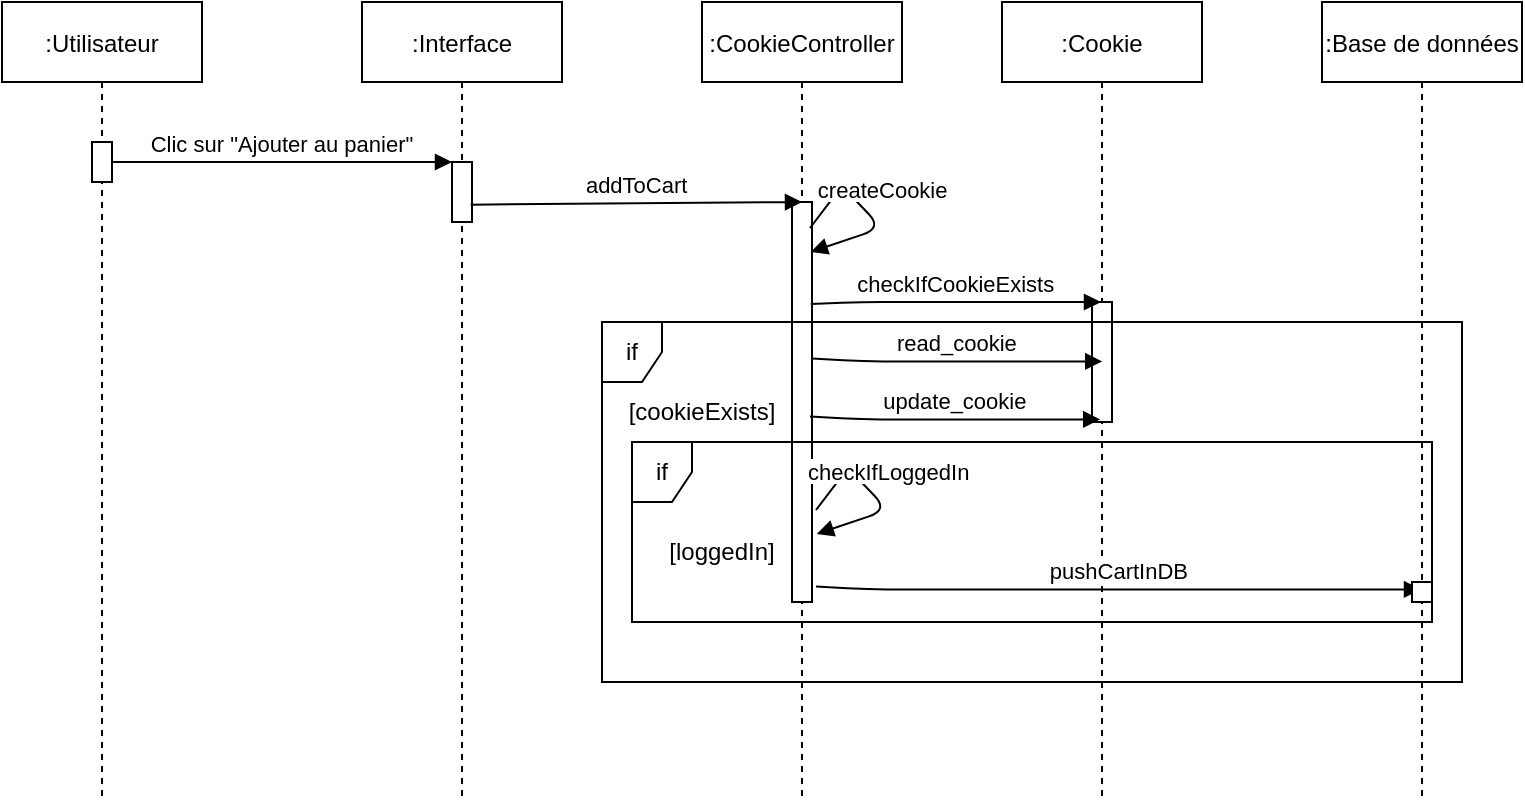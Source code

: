 <mxfile version="16.4.7" type="device"><diagram id="kgpKYQtTHZ0yAKxKKP6v" name="Page-1"><mxGraphModel dx="865" dy="483" grid="1" gridSize="10" guides="1" tooltips="1" connect="1" arrows="1" fold="1" page="1" pageScale="1" pageWidth="850" pageHeight="1100" math="0" shadow="0"><root><mxCell id="0"/><mxCell id="1" parent="0"/><mxCell id="3nuBFxr9cyL0pnOWT2aG-1" value=":Utilisateur" style="shape=umlLifeline;perimeter=lifelinePerimeter;container=1;collapsible=0;recursiveResize=0;rounded=0;shadow=0;strokeWidth=1;" parent="1" vertex="1"><mxGeometry x="120" y="80" width="100" height="400" as="geometry"/></mxCell><mxCell id="3nuBFxr9cyL0pnOWT2aG-2" value="" style="points=[];perimeter=orthogonalPerimeter;rounded=0;shadow=0;strokeWidth=1;" parent="3nuBFxr9cyL0pnOWT2aG-1" vertex="1"><mxGeometry x="45" y="70" width="10" height="20" as="geometry"/></mxCell><mxCell id="3nuBFxr9cyL0pnOWT2aG-5" value=":Interface" style="shape=umlLifeline;perimeter=lifelinePerimeter;container=1;collapsible=0;recursiveResize=0;rounded=0;shadow=0;strokeWidth=1;" parent="1" vertex="1"><mxGeometry x="300" y="80" width="100" height="400" as="geometry"/></mxCell><mxCell id="3nuBFxr9cyL0pnOWT2aG-6" value="" style="points=[];perimeter=orthogonalPerimeter;rounded=0;shadow=0;strokeWidth=1;" parent="3nuBFxr9cyL0pnOWT2aG-5" vertex="1"><mxGeometry x="45" y="80" width="10" height="30" as="geometry"/></mxCell><mxCell id="3nuBFxr9cyL0pnOWT2aG-8" value="Clic sur &quot;Ajouter au panier&quot;" style="verticalAlign=bottom;endArrow=block;entryX=0;entryY=0;shadow=0;strokeWidth=1;" parent="1" source="3nuBFxr9cyL0pnOWT2aG-2" target="3nuBFxr9cyL0pnOWT2aG-6" edge="1"><mxGeometry relative="1" as="geometry"><mxPoint x="275" y="160" as="sourcePoint"/></mxGeometry></mxCell><mxCell id="0N28vAdVibhGiLIW7a8l-1" value=":CookieController" style="shape=umlLifeline;perimeter=lifelinePerimeter;container=1;collapsible=0;recursiveResize=0;rounded=0;shadow=0;strokeWidth=1;" vertex="1" parent="1"><mxGeometry x="470" y="80" width="100" height="400" as="geometry"/></mxCell><mxCell id="0N28vAdVibhGiLIW7a8l-2" value="" style="points=[];perimeter=orthogonalPerimeter;rounded=0;shadow=0;strokeWidth=1;" vertex="1" parent="0N28vAdVibhGiLIW7a8l-1"><mxGeometry x="45" y="100" width="10" height="200" as="geometry"/></mxCell><mxCell id="0N28vAdVibhGiLIW7a8l-3" value=":Base de données" style="shape=umlLifeline;perimeter=lifelinePerimeter;container=1;collapsible=0;recursiveResize=0;rounded=0;shadow=0;strokeWidth=1;" vertex="1" parent="1"><mxGeometry x="780" y="80" width="100" height="400" as="geometry"/></mxCell><mxCell id="0N28vAdVibhGiLIW7a8l-6" value=":Cookie" style="shape=umlLifeline;perimeter=lifelinePerimeter;container=1;collapsible=0;recursiveResize=0;rounded=0;shadow=0;strokeWidth=1;" vertex="1" parent="1"><mxGeometry x="620" y="80" width="100" height="400" as="geometry"/></mxCell><mxCell id="0N28vAdVibhGiLIW7a8l-7" value="" style="points=[];perimeter=orthogonalPerimeter;rounded=0;shadow=0;strokeWidth=1;" vertex="1" parent="0N28vAdVibhGiLIW7a8l-6"><mxGeometry x="45" y="150" width="10" height="60" as="geometry"/></mxCell><mxCell id="0N28vAdVibhGiLIW7a8l-14" value="read_cookie" style="verticalAlign=bottom;endArrow=block;shadow=0;strokeWidth=1;exitX=0.94;exitY=0.347;exitDx=0;exitDy=0;exitPerimeter=0;" edge="1" parent="0N28vAdVibhGiLIW7a8l-6"><mxGeometry relative="1" as="geometry"><mxPoint x="-95.0" y="178.29" as="sourcePoint"/><mxPoint x="50.1" y="179.71" as="targetPoint"/><Array as="points"><mxPoint x="-69.4" y="179.71"/></Array></mxGeometry></mxCell><mxCell id="0N28vAdVibhGiLIW7a8l-8" value="addToCart" style="verticalAlign=bottom;endArrow=block;shadow=0;strokeWidth=1;exitX=0.933;exitY=0.711;exitDx=0;exitDy=0;exitPerimeter=0;" edge="1" parent="1" source="3nuBFxr9cyL0pnOWT2aG-6"><mxGeometry relative="1" as="geometry"><mxPoint x="370" y="180" as="sourcePoint"/><mxPoint x="520" y="180" as="targetPoint"/></mxGeometry></mxCell><mxCell id="0N28vAdVibhGiLIW7a8l-10" value="checkIfCookieExists" style="verticalAlign=bottom;endArrow=block;shadow=0;strokeWidth=1;exitX=0.94;exitY=0.255;exitDx=0;exitDy=0;exitPerimeter=0;" edge="1" parent="1" source="0N28vAdVibhGiLIW7a8l-2" target="0N28vAdVibhGiLIW7a8l-6"><mxGeometry relative="1" as="geometry"><mxPoint x="364" y="188.24" as="sourcePoint"/><mxPoint x="534" y="189.9" as="targetPoint"/><Array as="points"><mxPoint x="550" y="230"/></Array></mxGeometry></mxCell><mxCell id="0N28vAdVibhGiLIW7a8l-11" value="createCookie" style="verticalAlign=bottom;endArrow=block;shadow=0;strokeWidth=1;entryX=0.94;entryY=0.164;entryDx=0;entryDy=0;entryPerimeter=0;" edge="1" parent="1"><mxGeometry x="0.021" y="8" relative="1" as="geometry"><mxPoint x="524" y="193" as="sourcePoint"/><mxPoint x="524.4" y="204.96" as="targetPoint"/><Array as="points"><mxPoint x="540" y="172"/><mxPoint x="560" y="193"/></Array><mxPoint y="1" as="offset"/></mxGeometry></mxCell><mxCell id="0N28vAdVibhGiLIW7a8l-15" value="if" style="shape=umlFrame;whiteSpace=wrap;html=1;width=30;height=30;" vertex="1" parent="1"><mxGeometry x="420" y="240" width="430" height="180" as="geometry"/></mxCell><mxCell id="0N28vAdVibhGiLIW7a8l-16" value="update_cookie" style="verticalAlign=bottom;endArrow=block;shadow=0;strokeWidth=1;exitX=0.94;exitY=0.347;exitDx=0;exitDy=0;exitPerimeter=0;" edge="1" parent="1"><mxGeometry relative="1" as="geometry"><mxPoint x="524" y="287.29" as="sourcePoint"/><mxPoint x="669.1" y="288.71" as="targetPoint"/><Array as="points"><mxPoint x="549.6" y="288.71"/></Array></mxGeometry></mxCell><mxCell id="0N28vAdVibhGiLIW7a8l-17" value="checkIfLoggedIn" style="verticalAlign=bottom;endArrow=block;shadow=0;strokeWidth=1;entryX=0.94;entryY=0.164;entryDx=0;entryDy=0;entryPerimeter=0;" edge="1" parent="1"><mxGeometry x="0.021" y="8" relative="1" as="geometry"><mxPoint x="527" y="334" as="sourcePoint"/><mxPoint x="527.4" y="345.96" as="targetPoint"/><Array as="points"><mxPoint x="543" y="313"/><mxPoint x="563" y="334"/></Array><mxPoint y="1" as="offset"/></mxGeometry></mxCell><mxCell id="0N28vAdVibhGiLIW7a8l-18" value="pushCartInDB" style="verticalAlign=bottom;endArrow=block;shadow=0;strokeWidth=1;exitX=0.94;exitY=0.347;exitDx=0;exitDy=0;exitPerimeter=0;" edge="1" parent="1" target="0N28vAdVibhGiLIW7a8l-3"><mxGeometry relative="1" as="geometry"><mxPoint x="527" y="372.29" as="sourcePoint"/><mxPoint x="672.1" y="373.71" as="targetPoint"/><Array as="points"><mxPoint x="552.6" y="373.71"/></Array></mxGeometry></mxCell><mxCell id="0N28vAdVibhGiLIW7a8l-4" value="" style="points=[];perimeter=orthogonalPerimeter;rounded=0;shadow=0;strokeWidth=1;" vertex="1" parent="1"><mxGeometry x="825" y="370" width="10" height="10" as="geometry"/></mxCell><mxCell id="0N28vAdVibhGiLIW7a8l-23" value="[cookieExists]" style="text;html=1;strokeColor=none;fillColor=none;align=center;verticalAlign=middle;whiteSpace=wrap;rounded=0;" vertex="1" parent="1"><mxGeometry x="440" y="270" width="60" height="30" as="geometry"/></mxCell><mxCell id="0N28vAdVibhGiLIW7a8l-24" value="if" style="shape=umlFrame;whiteSpace=wrap;html=1;width=30;height=30;" vertex="1" parent="1"><mxGeometry x="435" y="300" width="400" height="90" as="geometry"/></mxCell><mxCell id="0N28vAdVibhGiLIW7a8l-27" value="[loggedIn]" style="text;html=1;strokeColor=none;fillColor=none;align=center;verticalAlign=middle;whiteSpace=wrap;rounded=0;" vertex="1" parent="1"><mxGeometry x="450" y="340" width="60" height="30" as="geometry"/></mxCell></root></mxGraphModel></diagram></mxfile>